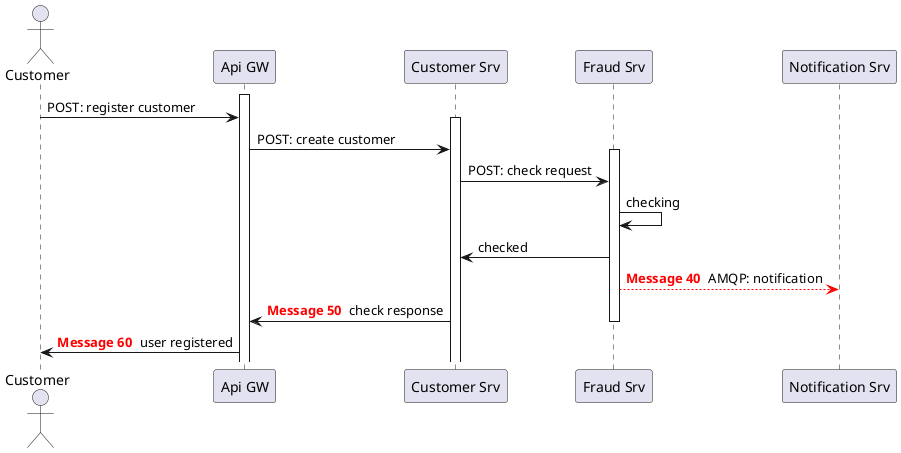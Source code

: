 @startuml
actor Customer
participant "Api GW" as api_gw
participant "Customer Srv" as CustomerSrv
participant "Fraud Srv" as FraudSrv
participant "Notification Srv" as NotificationSrv

activate api_gw
Customer -> api_gw: POST: register customer
activate CustomerSrv
api_gw -> CustomerSrv: POST: create customer
activate FraudSrv
CustomerSrv -> FraudSrv: POST: check request
FraudSrv -> FraudSrv: checking
FraudSrv -> CustomerSrv: checked
autonumber 40 10 "<font color=red><b>Message 0 "
FraudSrv --[#red]> NotificationSrv: AMQP: notification
CustomerSrv -> api_gw: check response
deactivate FraudSrv
api_gw -> Customer: user registered
@enduml
